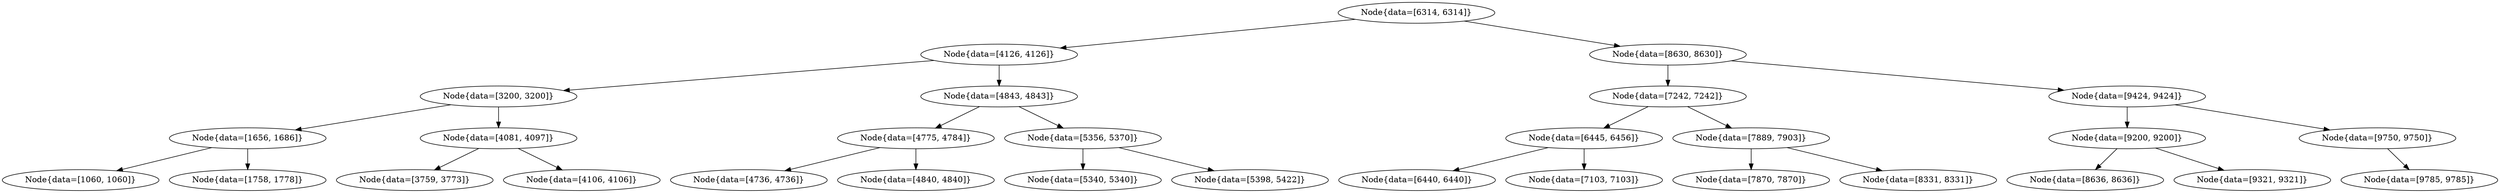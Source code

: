 digraph G{
197003237 [label="Node{data=[6314, 6314]}"]
197003237 -> 2080939964
2080939964 [label="Node{data=[4126, 4126]}"]
2080939964 -> 508713408
508713408 [label="Node{data=[3200, 3200]}"]
508713408 -> 994765517
994765517 [label="Node{data=[1656, 1686]}"]
994765517 -> 1085293422
1085293422 [label="Node{data=[1060, 1060]}"]
994765517 -> 2029896123
2029896123 [label="Node{data=[1758, 1778]}"]
508713408 -> 1961696061
1961696061 [label="Node{data=[4081, 4097]}"]
1961696061 -> 412978159
412978159 [label="Node{data=[3759, 3773]}"]
1961696061 -> 1525944481
1525944481 [label="Node{data=[4106, 4106]}"]
2080939964 -> 1276306013
1276306013 [label="Node{data=[4843, 4843]}"]
1276306013 -> 1345993745
1345993745 [label="Node{data=[4775, 4784]}"]
1345993745 -> 604772106
604772106 [label="Node{data=[4736, 4736]}"]
1345993745 -> 1577548338
1577548338 [label="Node{data=[4840, 4840]}"]
1276306013 -> 89947045
89947045 [label="Node{data=[5356, 5370]}"]
89947045 -> 75961771
75961771 [label="Node{data=[5340, 5340]}"]
89947045 -> 1081599606
1081599606 [label="Node{data=[5398, 5422]}"]
197003237 -> 633655968
633655968 [label="Node{data=[8630, 8630]}"]
633655968 -> 1134757102
1134757102 [label="Node{data=[7242, 7242]}"]
1134757102 -> 2142600060
2142600060 [label="Node{data=[6445, 6456]}"]
2142600060 -> 947882
947882 [label="Node{data=[6440, 6440]}"]
2142600060 -> 56423897
56423897 [label="Node{data=[7103, 7103]}"]
1134757102 -> 1476592936
1476592936 [label="Node{data=[7889, 7903]}"]
1476592936 -> 205122511
205122511 [label="Node{data=[7870, 7870]}"]
1476592936 -> 2146527172
2146527172 [label="Node{data=[8331, 8331]}"]
633655968 -> 468170718
468170718 [label="Node{data=[9424, 9424]}"]
468170718 -> 1527634895
1527634895 [label="Node{data=[9200, 9200]}"]
1527634895 -> 405353714
405353714 [label="Node{data=[8636, 8636]}"]
1527634895 -> 1821552500
1821552500 [label="Node{data=[9321, 9321]}"]
468170718 -> 1257090175
1257090175 [label="Node{data=[9750, 9750]}"]
1257090175 -> 2139866446
2139866446 [label="Node{data=[9785, 9785]}"]
}